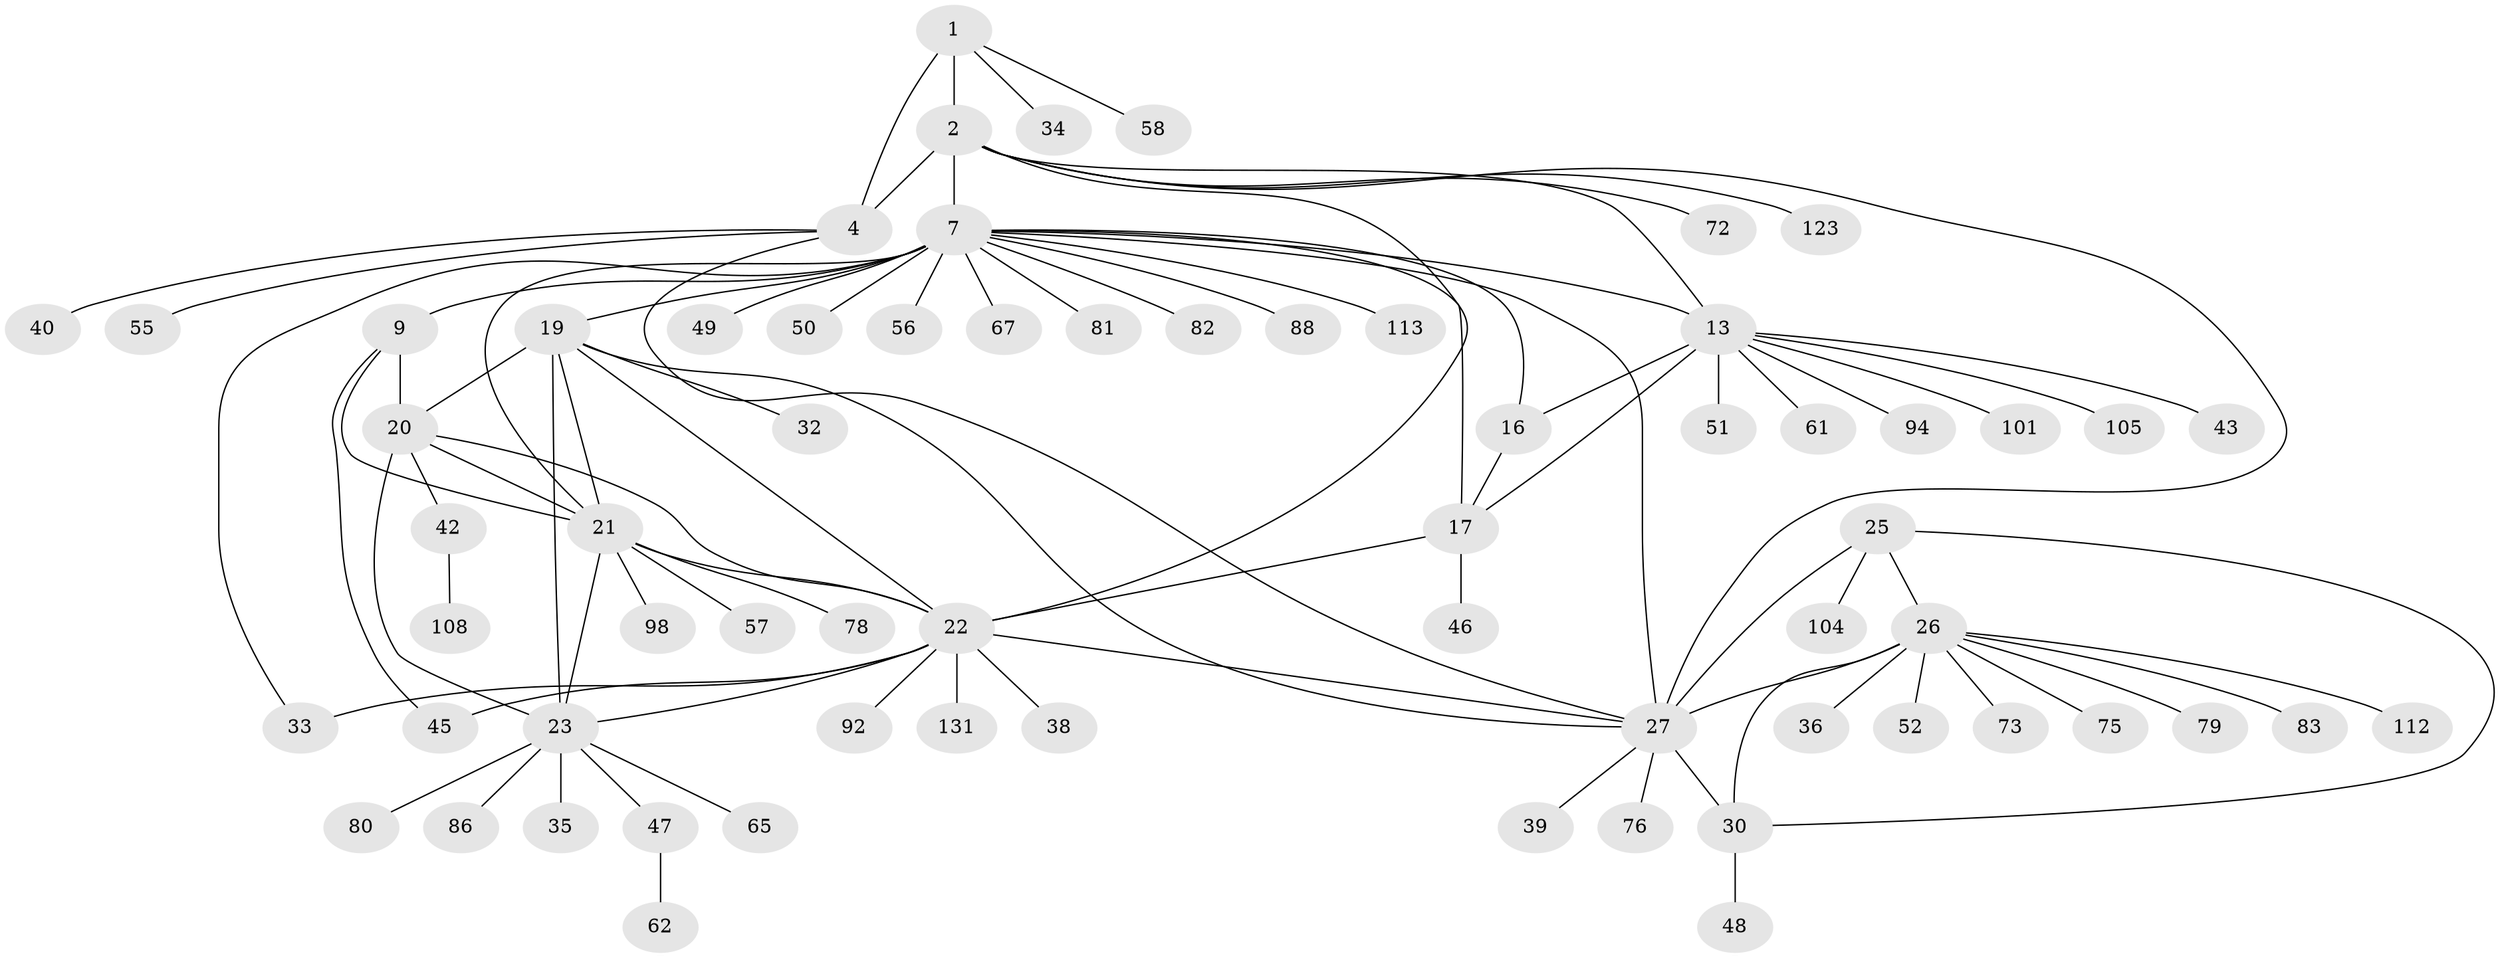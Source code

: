 // original degree distribution, {8: 0.03787878787878788, 7: 0.05303030303030303, 10: 0.022727272727272728, 12: 0.022727272727272728, 5: 0.015151515151515152, 9: 0.030303030303030304, 11: 0.030303030303030304, 6: 0.015151515151515152, 1: 0.553030303030303, 2: 0.1893939393939394, 3: 0.030303030303030304}
// Generated by graph-tools (version 1.1) at 2025/15/03/09/25 04:15:46]
// undirected, 66 vertices, 90 edges
graph export_dot {
graph [start="1"]
  node [color=gray90,style=filled];
  1 [super="+60"];
  2 [super="+3+106+127+6"];
  4;
  7 [super="+14+87+77+8+109"];
  9 [super="+10"];
  13 [super="+18+68"];
  16 [super="+44"];
  17 [super="+66+132"];
  19 [super="+69"];
  20 [super="+37"];
  21;
  22 [super="+53"];
  23 [super="+24"];
  25 [super="+31"];
  26 [super="+29"];
  27 [super="+28+59"];
  30 [super="+64+71+111"];
  32;
  33 [super="+54"];
  34;
  35;
  36;
  38;
  39 [super="+95"];
  40;
  42;
  43;
  45;
  46;
  47;
  48;
  49;
  50;
  51;
  52;
  55;
  56;
  57 [super="+126"];
  58;
  61 [super="+91"];
  62;
  65;
  67 [super="+107"];
  72;
  73;
  75;
  76;
  78;
  79;
  80;
  81;
  82 [super="+102"];
  83;
  86;
  88;
  92 [super="+121"];
  94;
  98;
  101 [super="+122"];
  104;
  105 [super="+125"];
  108;
  112;
  113;
  123;
  131;
  1 -- 2 [weight=4];
  1 -- 4;
  1 -- 34;
  1 -- 58;
  2 -- 4 [weight=4];
  2 -- 72;
  2 -- 13;
  2 -- 22;
  2 -- 123;
  2 -- 27;
  2 -- 7;
  4 -- 40;
  4 -- 55;
  4 -- 27;
  7 -- 9 [weight=10];
  7 -- 81;
  7 -- 113;
  7 -- 13 [weight=4];
  7 -- 16 [weight=2];
  7 -- 17 [weight=2];
  7 -- 19;
  7 -- 50;
  7 -- 49;
  7 -- 82;
  7 -- 21 [weight=2];
  7 -- 88;
  7 -- 56;
  7 -- 27 [weight=2];
  7 -- 33;
  7 -- 67;
  9 -- 20;
  9 -- 21;
  9 -- 45;
  13 -- 16 [weight=2];
  13 -- 17 [weight=2];
  13 -- 51;
  13 -- 94;
  13 -- 101;
  13 -- 105;
  13 -- 61;
  13 -- 43;
  16 -- 17;
  17 -- 46;
  17 -- 22;
  19 -- 20;
  19 -- 21;
  19 -- 22;
  19 -- 23 [weight=2];
  19 -- 32;
  19 -- 27;
  20 -- 21;
  20 -- 22;
  20 -- 23 [weight=2];
  20 -- 42;
  21 -- 22;
  21 -- 23 [weight=2];
  21 -- 57;
  21 -- 78;
  21 -- 98;
  22 -- 23 [weight=2];
  22 -- 38;
  22 -- 45;
  22 -- 92;
  22 -- 131;
  22 -- 33;
  22 -- 27;
  23 -- 35;
  23 -- 47;
  23 -- 65;
  23 -- 86;
  23 -- 80;
  25 -- 26 [weight=2];
  25 -- 27 [weight=2];
  25 -- 30;
  25 -- 104;
  26 -- 27 [weight=4];
  26 -- 30 [weight=2];
  26 -- 36;
  26 -- 73;
  26 -- 75;
  26 -- 83;
  26 -- 112;
  26 -- 52;
  26 -- 79;
  27 -- 30 [weight=2];
  27 -- 76;
  27 -- 39;
  30 -- 48;
  42 -- 108;
  47 -- 62;
}
